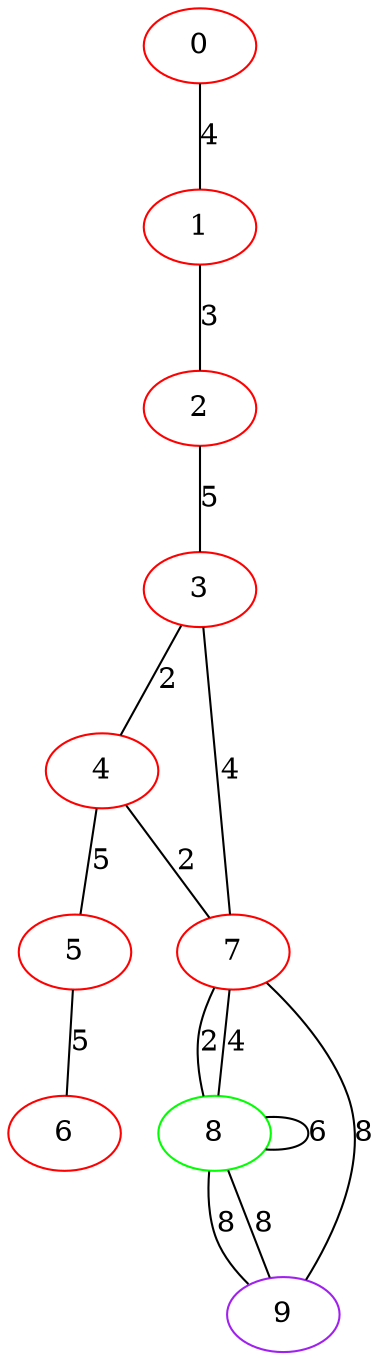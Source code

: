 graph "" {
0 [color=red, weight=1];
1 [color=red, weight=1];
2 [color=red, weight=1];
3 [color=red, weight=1];
4 [color=red, weight=1];
5 [color=red, weight=1];
6 [color=red, weight=1];
7 [color=red, weight=1];
8 [color=green, weight=2];
9 [color=purple, weight=4];
0 -- 1  [key=0, label=4];
1 -- 2  [key=0, label=3];
2 -- 3  [key=0, label=5];
3 -- 4  [key=0, label=2];
3 -- 7  [key=0, label=4];
4 -- 5  [key=0, label=5];
4 -- 7  [key=0, label=2];
5 -- 6  [key=0, label=5];
7 -- 8  [key=0, label=2];
7 -- 8  [key=1, label=4];
7 -- 9  [key=0, label=8];
8 -- 8  [key=0, label=6];
8 -- 9  [key=0, label=8];
8 -- 9  [key=1, label=8];
}
